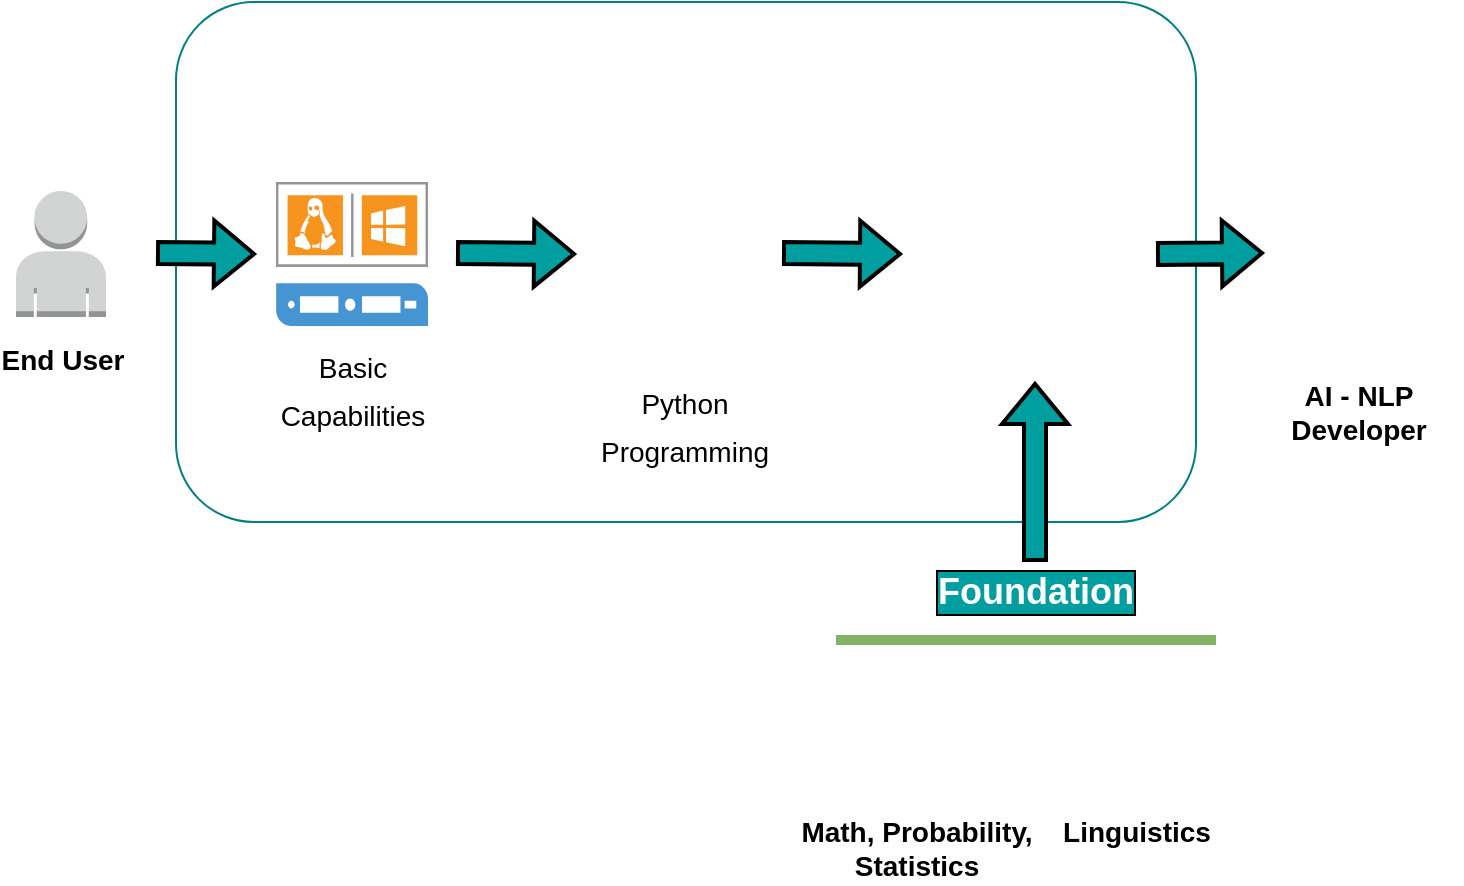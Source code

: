 <mxfile version="26.0.3">
  <diagram id="-NTbiAI7OXHFERFkKQ-l" name="Page-1">
    <mxGraphModel dx="880" dy="482" grid="1" gridSize="10" guides="1" tooltips="1" connect="1" arrows="1" fold="1" page="1" pageScale="1" pageWidth="827" pageHeight="1169" math="0" shadow="0">
      <root>
        <mxCell id="0" />
        <mxCell id="1" parent="0" />
        <mxCell id="RFO-IRlkSK7CdZD_XVRj-1" value="" style="rounded=1;whiteSpace=wrap;html=1;strokeColor=#008080;" parent="1" vertex="1">
          <mxGeometry x="160" y="100" width="510" height="260" as="geometry" />
        </mxCell>
        <mxCell id="RFO-IRlkSK7CdZD_XVRj-2" value="&lt;font style=&quot;font-size: 14px&quot;&gt;&lt;b&gt;End User&lt;/b&gt;&lt;/font&gt;" style="outlineConnect=0;dashed=0;verticalLabelPosition=bottom;verticalAlign=top;align=center;html=1;shape=mxgraph.aws3.user;fillColor=#D2D3D3;gradientColor=none;fontSize=20;" parent="1" vertex="1">
          <mxGeometry x="80" y="194.5" width="45" height="63" as="geometry" />
        </mxCell>
        <mxCell id="RFO-IRlkSK7CdZD_XVRj-3" value="&lt;div&gt;&lt;font style=&quot;font-size: 14px;&quot;&gt;Basic&lt;/font&gt;&lt;/div&gt;&lt;div&gt;&lt;font style=&quot;font-size: 14px;&quot;&gt;Capabilities&lt;br&gt;&lt;/font&gt;&lt;/div&gt;" style="shadow=0;dashed=0;html=1;strokeColor=none;fillColor=#4495D1;labelPosition=center;verticalLabelPosition=bottom;verticalAlign=top;align=center;outlineConnect=0;shape=mxgraph.veeam.windows_linux_server;fontSize=20;" parent="1" vertex="1">
          <mxGeometry x="210" y="190" width="76" height="72" as="geometry" />
        </mxCell>
        <mxCell id="RFO-IRlkSK7CdZD_XVRj-4" value="&lt;div&gt;&lt;font style=&quot;font-size: 14px;&quot;&gt;Python&lt;/font&gt;&lt;/div&gt;&lt;div&gt;&lt;font style=&quot;font-size: 14px;&quot;&gt;Programming&lt;br&gt;&lt;/font&gt;&lt;/div&gt;" style="shape=image;html=1;verticalAlign=top;verticalLabelPosition=bottom;labelBackgroundColor=#ffffff;imageAspect=0;aspect=fixed;image=https://cdn4.iconfinder.com/data/icons/logos-and-brands/512/267_Python_logo-128.png;fontSize=20;" parent="1" vertex="1">
          <mxGeometry x="364" y="180.5" width="99" height="99" as="geometry" />
        </mxCell>
        <mxCell id="RFO-IRlkSK7CdZD_XVRj-6" value="" style="shape=flexArrow;endArrow=classic;html=1;rounded=0;fontSize=20;strokeWidth=2;fillColor=#009E9E;" parent="1" edge="1">
          <mxGeometry width="50" height="50" relative="1" as="geometry">
            <mxPoint x="150" y="225.5" as="sourcePoint" />
            <mxPoint x="200" y="226" as="targetPoint" />
          </mxGeometry>
        </mxCell>
        <mxCell id="RFO-IRlkSK7CdZD_XVRj-7" value="" style="shape=flexArrow;endArrow=classic;html=1;rounded=0;fontSize=20;strokeWidth=2;fillColor=#009E9E;" parent="1" edge="1">
          <mxGeometry width="50" height="50" relative="1" as="geometry">
            <mxPoint x="300" y="225.5" as="sourcePoint" />
            <mxPoint x="360" y="226" as="targetPoint" />
          </mxGeometry>
        </mxCell>
        <mxCell id="RFO-IRlkSK7CdZD_XVRj-8" value="" style="shape=flexArrow;endArrow=classic;html=1;rounded=0;fontSize=20;strokeWidth=2;fillColor=#009E9E;" parent="1" edge="1">
          <mxGeometry width="50" height="50" relative="1" as="geometry">
            <mxPoint x="650" y="226" as="sourcePoint" />
            <mxPoint x="704" y="225.5" as="targetPoint" />
          </mxGeometry>
        </mxCell>
        <mxCell id="8s-rB7mAuBpaN1bvlLKw-10" value="" style="shape=flexArrow;endArrow=classic;html=1;rounded=0;fontSize=20;strokeWidth=2;fillColor=#009E9E;" parent="1" edge="1">
          <mxGeometry width="50" height="50" relative="1" as="geometry">
            <mxPoint x="463" y="225.5" as="sourcePoint" />
            <mxPoint x="523" y="226" as="targetPoint" />
          </mxGeometry>
        </mxCell>
        <mxCell id="v9t2wjgadOA3M0w6m_lU-4" value="" style="shape=image;verticalLabelPosition=bottom;labelBackgroundColor=#ffffff;verticalAlign=top;aspect=fixed;imageAspect=0;image=https://upload.wikimedia.org/wikipedia/commons/thumb/8/88/SpaCy_logo.svg/1200px-SpaCy_logo.svg.png;" parent="1" vertex="1">
          <mxGeometry x="540" y="249.73" width="100" height="35.77" as="geometry" />
        </mxCell>
        <mxCell id="v9t2wjgadOA3M0w6m_lU-5" value="" style="shape=image;verticalLabelPosition=bottom;labelBackgroundColor=#ffffff;verticalAlign=top;aspect=fixed;imageAspect=0;image=https://textacy.readthedocs.io/en/latest/_static/textacy_logo.png;" parent="1" vertex="1">
          <mxGeometry x="530" y="180.5" width="120" height="77.54" as="geometry" />
        </mxCell>
        <mxCell id="v9t2wjgadOA3M0w6m_lU-7" value="&lt;font style=&quot;font-size: 14px&quot;&gt;&lt;b&gt;Linguistics&lt;/b&gt;&lt;/font&gt;" style="shape=image;html=1;verticalAlign=top;verticalLabelPosition=bottom;labelBackgroundColor=#ffffff;imageAspect=0;aspect=fixed;image=https://cdn2.iconfinder.com/data/icons/new-year-resolutions/64/resolutions-06-128.png" parent="1" vertex="1">
          <mxGeometry x="600" y="420" width="80" height="80" as="geometry" />
        </mxCell>
        <mxCell id="v9t2wjgadOA3M0w6m_lU-8" value="" style="shape=flexArrow;endArrow=classic;html=1;rounded=0;fontSize=20;strokeWidth=2;fillColor=#009E9E;" parent="1" edge="1">
          <mxGeometry width="50" height="50" relative="1" as="geometry">
            <mxPoint x="589.5" y="380" as="sourcePoint" />
            <mxPoint x="589.5" y="290" as="targetPoint" />
          </mxGeometry>
        </mxCell>
        <mxCell id="v9t2wjgadOA3M0w6m_lU-9" value="&lt;b&gt;AI - NLP&lt;br&gt;Developer&lt;/b&gt;" style="shape=image;html=1;verticalAlign=top;verticalLabelPosition=bottom;labelBackgroundColor=#ffffff;imageAspect=0;aspect=fixed;image=https://cdn4.iconfinder.com/data/icons/free-large-boss-icon-set/128/Admin.png;fontSize=14;" parent="1" vertex="1">
          <mxGeometry x="699" y="178" width="104" height="104" as="geometry" />
        </mxCell>
        <mxCell id="01RcBBP5KZOMF23McItB-1" value="&lt;b&gt;&lt;font style=&quot;font-size: 14px&quot;&gt;Math, Probability, &lt;br&gt;Statistics&lt;/font&gt;&lt;/b&gt;" style="shape=image;html=1;verticalAlign=top;verticalLabelPosition=bottom;labelBackgroundColor=#ffffff;imageAspect=0;aspect=fixed;image=https://cdn4.iconfinder.com/data/icons/general-office/91/General_Office_64-128.png" parent="1" vertex="1">
          <mxGeometry x="500" y="440" width="60" height="60" as="geometry" />
        </mxCell>
        <mxCell id="01RcBBP5KZOMF23McItB-2" value="&lt;font style=&quot;font-size: 18px&quot;&gt;&lt;b&gt;Foundation&lt;/b&gt;&lt;/font&gt;" style="text;html=1;strokeColor=none;fillColor=none;align=center;verticalAlign=middle;whiteSpace=wrap;rounded=0;fontSize=14;labelBackgroundColor=#009E9E;labelBorderColor=default;fontColor=#FFFFFF;" parent="1" vertex="1">
          <mxGeometry x="550" y="370" width="80" height="50" as="geometry" />
        </mxCell>
        <mxCell id="01RcBBP5KZOMF23McItB-5" value="" style="endArrow=none;html=1;rounded=1;fontSize=18;fontColor=#FFFFFF;strokeWidth=5;fillColor=#d5e8d4;strokeColor=#82b366;" parent="1" edge="1">
          <mxGeometry width="50" height="50" relative="1" as="geometry">
            <mxPoint x="490" y="419" as="sourcePoint" />
            <mxPoint x="680" y="419" as="targetPoint" />
          </mxGeometry>
        </mxCell>
      </root>
    </mxGraphModel>
  </diagram>
</mxfile>
